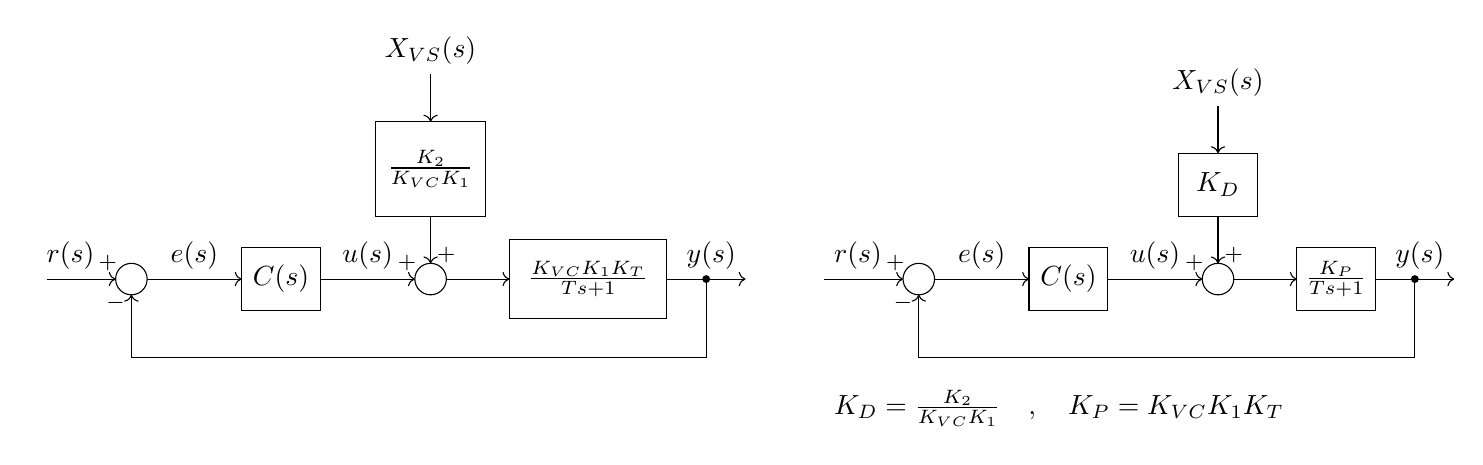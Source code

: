 \begin{tikzpicture}
    
    \node [name=entrada] {};

    \draw [->] (entrada) node [above right] {$r(s)$} -- ++(1,0) node (suma1) {};

    \draw [->] (suma1) ++(0.2cm, 0) node (suma1centro) {} circle (0.2cm);
    \draw (suma1centro) ++(-0.3,0.2) node {\footnotesize$+$};
    \draw (suma1centro) ++(-0.2,-0.3) node {\footnotesize$-$};

    \draw [->] (suma1centro) ++(0.2,0) -- ++(.6,0) node [above] {$e(s)$} -- ++(.6,0) node (controlador) {};

    \draw (controlador) ++(0, -0.4) rectangle ++(1,.8);
    \draw (controlador) ++(0.5,0) node {$C(s)$};

    \draw [->] (controlador) ++(1,0) -- ++(.6,0) node [above] {$u(s)$} -- ++(.6,0) node (suma2) {};

    \draw [->] (suma2) ++(0.2cm, 0) node (suma2centro) {} circle (0.2cm);
    \draw (suma2centro) ++(-0.3,0.2) node {\footnotesize$+$};
    \draw (suma2centro) ++(0.2,0.3) node {\footnotesize$+$};

    \draw [->] (suma2centro) ++(0,2.6) node [above] {$X_{VS}(s)$} -- ++(0,-0.6) node (k2) {};
    \draw (k2) ++(-.7,0) rectangle ++(1.4,-1.2);
    \draw (k2) ++(0,-0.6) node {$\frac{K_{2}}{K_{VC}K_1}$};
    \draw [->] (k2) ++(0,-1.2) -- ++(0,-.6);

    \draw [->] (suma2centro) ++(0.2, 0) -- ++(.8,0) node (proceso) {};

    \draw (proceso) ++(0, -0.5) rectangle ++(2,1);
    \draw (proceso) ++(1,0) node {$\frac{K_{VC}K_1K_T}{Ts+1}$};

    \draw [->] (proceso) ++(2, 0) -- ++(1,0) node [above left] {$y(s)$};

    \fill (proceso) ++(2.5,0) circle (0.05cm);
    \draw [->] (proceso) ++(2.5,0)  -- ++(0,-1) -- ++(-7.3,0) -- ++(0,0.8);

    
    
    
    \draw [->] (entrada) ++(10,0) node [above right] {$r(s)$} -- ++(1,0) node (suma12) {};

    \draw [->] (suma12) ++(0.2cm, 0) node (suma1centro2) {} circle (0.2cm);
    \draw (suma1centro2) ++(-0.3,0.2) node {\footnotesize$+$};
    \draw (suma1centro2) ++(-0.2,-0.3) node {\footnotesize$-$};

    \draw [->] (suma1centro2) ++(0.2,0) -- ++(.6,0) node [above] {$e(s)$} -- ++(.6,0) node (controlador2) {};

    \draw (controlador2) ++(0, -0.4) rectangle ++(1,.8);
    \draw (controlador2) ++(0.5,0) node {$C(s)$};

    \draw [->] (controlador2) ++(1,0) -- ++(.6,0) node [above] {$u(s)$} -- ++(.6,0) node (suma22) {};

    \draw [->] (suma22) ++(0.2cm, 0) node (suma2centro2) {} circle (0.2cm);
    \draw (suma2centro2) ++(-0.3,0.2) node {\footnotesize$+$};
    \draw (suma2centro2) ++(0.2,0.3) node {\footnotesize$+$};

    \draw [->] (suma2centro2) ++(0,2.2) node [above] {$X_{VS}(s)$} -- ++(0,-0.6) node (k22) {};
    \draw (k22) ++(-.5,0) rectangle ++(1,-.8);
    \draw (k22) ++(0,-0.4) node {$K_D$};
    \draw [->] (k22) ++(0,-.8) -- ++(0,-.6);

    \draw [->] (suma2centro2) ++(0.2, 0) -- ++(.8,0) node (proceso2) {};

    \draw (proceso2) ++(0, -0.4) rectangle ++(1,.8);
    \draw (proceso2) ++(.5,0) node {$\frac{K_P}{Ts+1}$};

    \draw [->] (proceso2) ++(1, 0) -- ++(1,0) node [above left] {$y(s)$};

    \fill (proceso2) ++(1.5,0) circle (0.05cm);
    \draw [->] (proceso2) ++(1.5,0)  -- ++(0,-1) -- ++(-6.3,0) -- ++(0,0.8);

    \draw (entrada) ++(10,-2) node [above right] {$K_D = \frac{K_2}{K_{VC} K_1}\quad,\quad K_P = K_{VC} K_1 K_T$};
    
\end{tikzpicture}